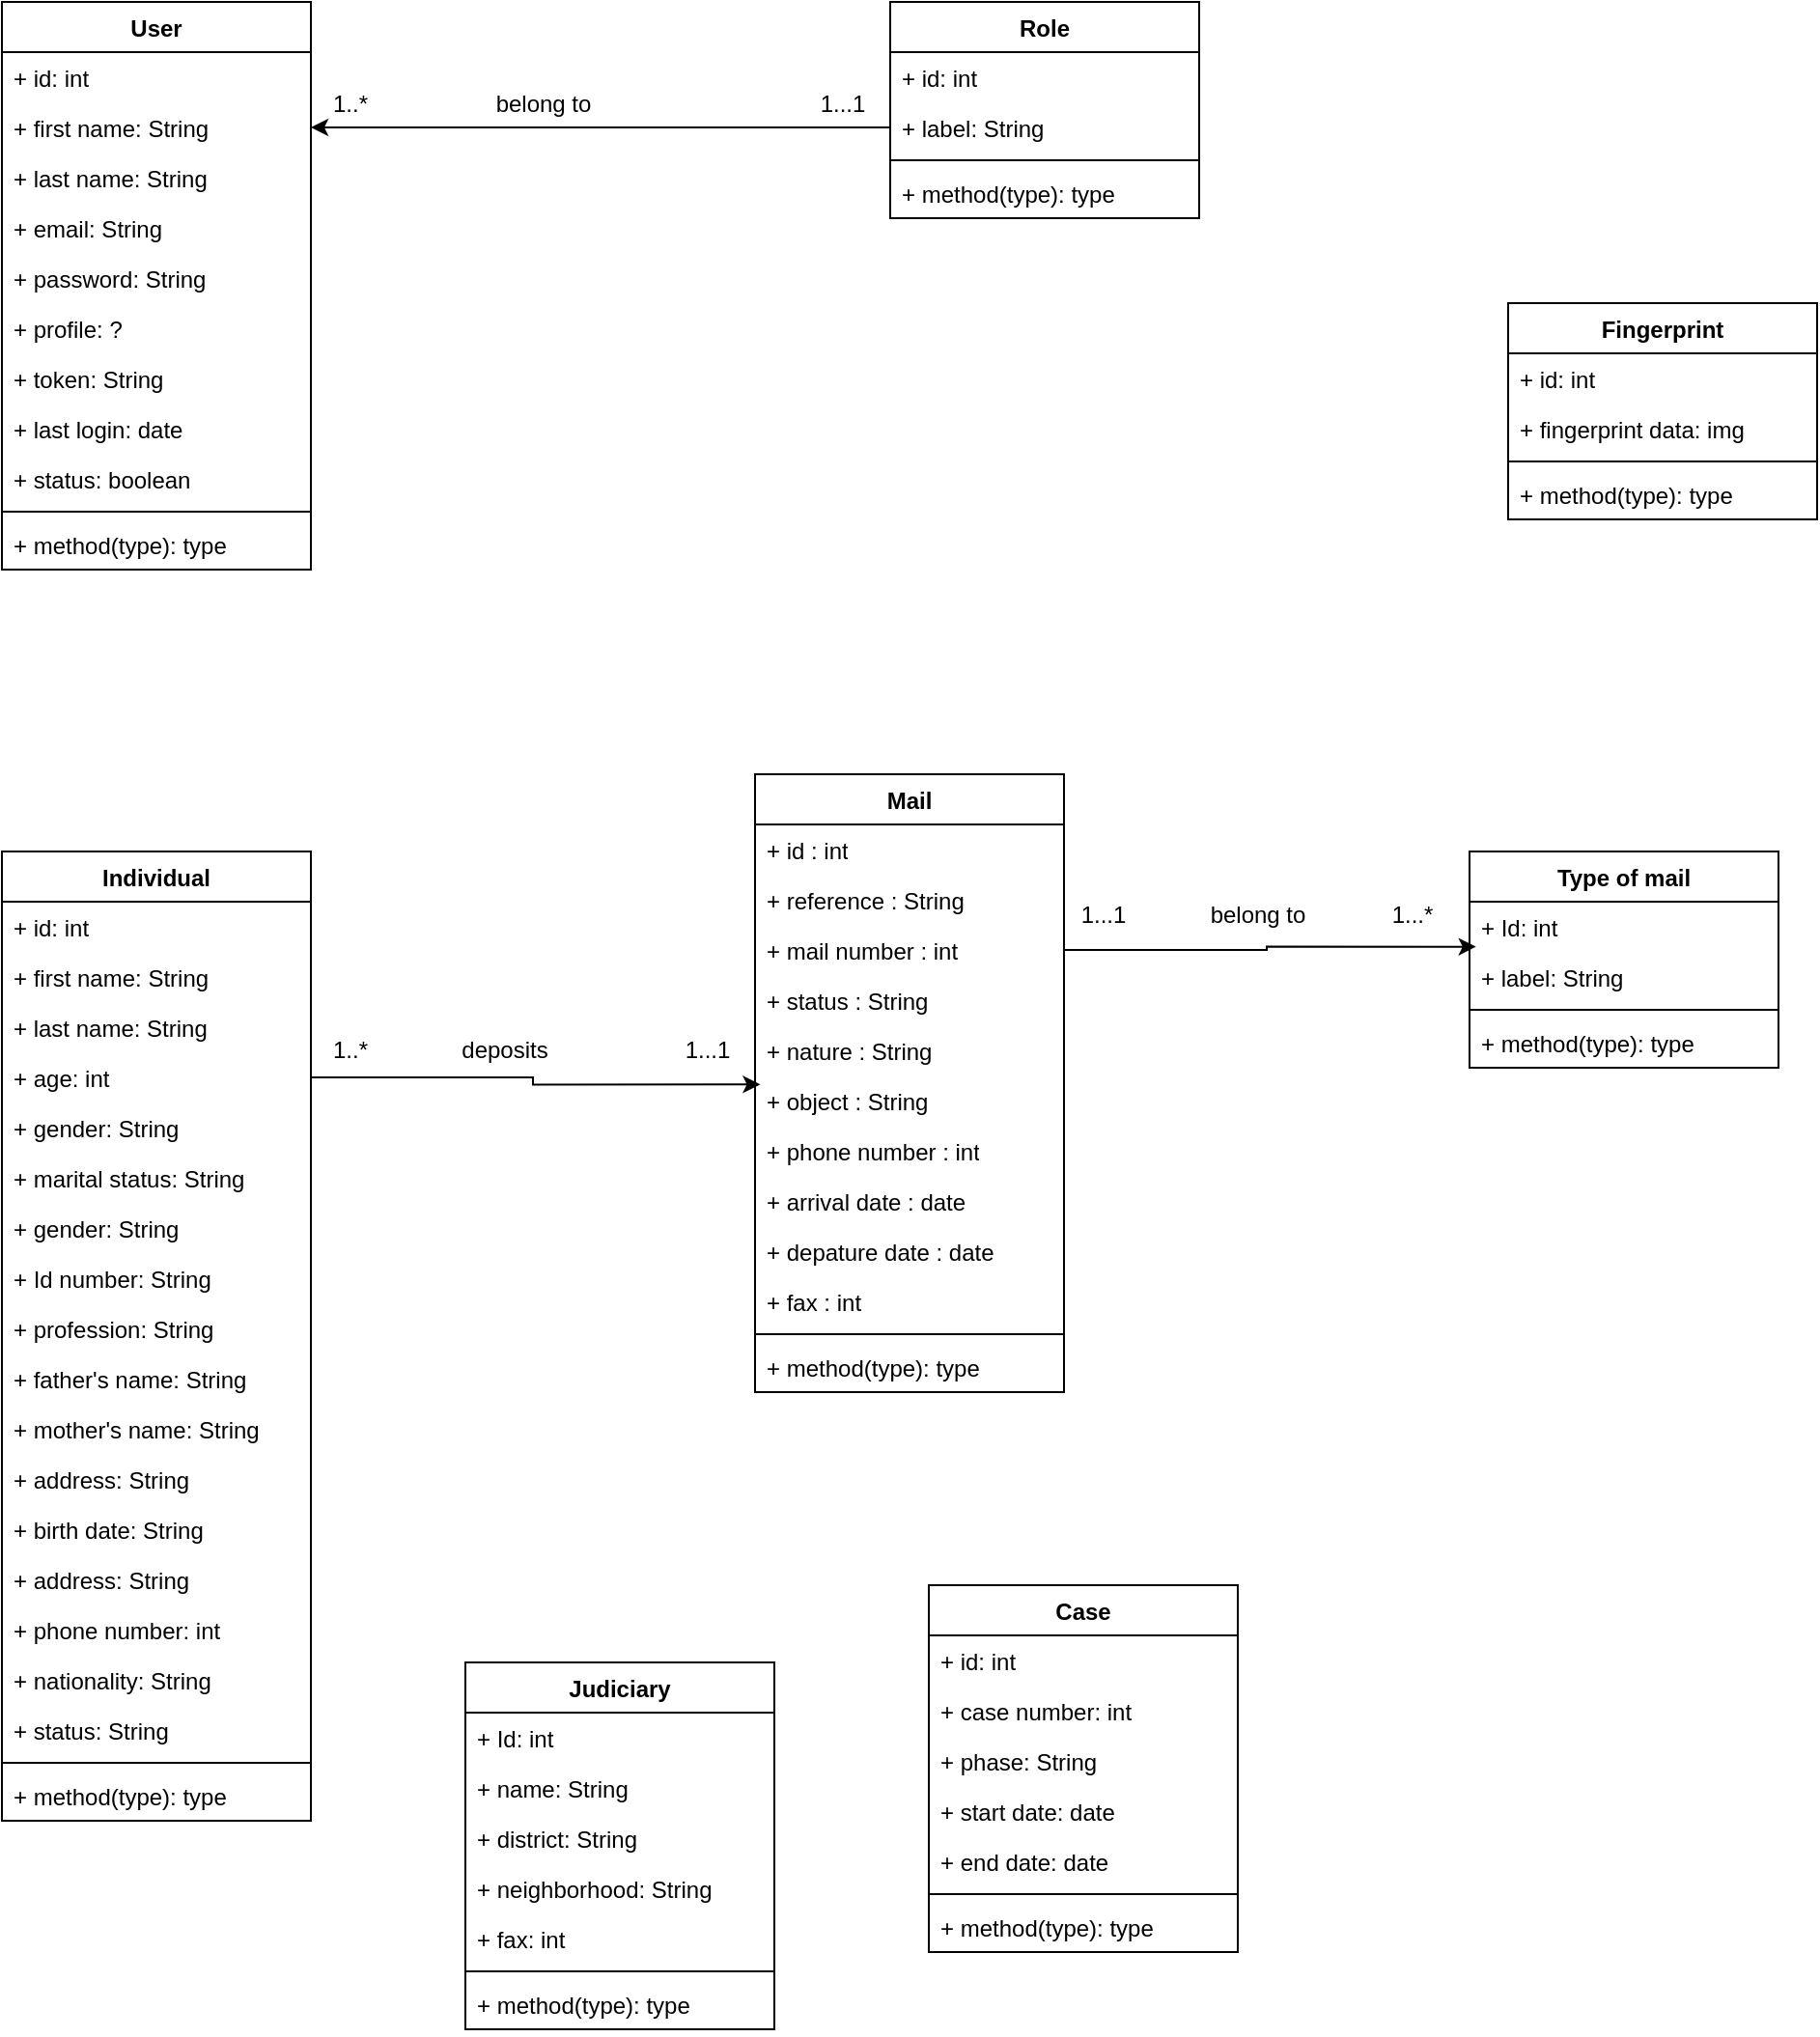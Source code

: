 <mxfile version="24.5.5" type="github">
  <diagram name="Classdigram" id="vn9K8ugdKK19ClH5_ukw">
    <mxGraphModel dx="386" dy="1622" grid="1" gridSize="10" guides="1" tooltips="1" connect="1" arrows="1" fold="1" page="1" pageScale="1" pageWidth="827" pageHeight="1169" math="0" shadow="0">
      <root>
        <mxCell id="0" />
        <mxCell id="1" parent="0" />
        <mxCell id="R2N7xP3j_3x28MJ2ADYX-1" value="User" style="swimlane;fontStyle=1;align=center;verticalAlign=top;childLayout=stackLayout;horizontal=1;startSize=26;horizontalStack=0;resizeParent=1;resizeParentMax=0;resizeLast=0;collapsible=1;marginBottom=0;whiteSpace=wrap;html=1;" vertex="1" parent="1">
          <mxGeometry x="60" y="-110" width="160" height="294" as="geometry" />
        </mxCell>
        <mxCell id="R2N7xP3j_3x28MJ2ADYX-2" value="+ id: int" style="text;strokeColor=none;fillColor=none;align=left;verticalAlign=top;spacingLeft=4;spacingRight=4;overflow=hidden;rotatable=0;points=[[0,0.5],[1,0.5]];portConstraint=eastwest;whiteSpace=wrap;html=1;" vertex="1" parent="R2N7xP3j_3x28MJ2ADYX-1">
          <mxGeometry y="26" width="160" height="26" as="geometry" />
        </mxCell>
        <mxCell id="R2N7xP3j_3x28MJ2ADYX-14" value="+ first name: String" style="text;strokeColor=none;fillColor=none;align=left;verticalAlign=top;spacingLeft=4;spacingRight=4;overflow=hidden;rotatable=0;points=[[0,0.5],[1,0.5]];portConstraint=eastwest;whiteSpace=wrap;html=1;" vertex="1" parent="R2N7xP3j_3x28MJ2ADYX-1">
          <mxGeometry y="52" width="160" height="26" as="geometry" />
        </mxCell>
        <mxCell id="R2N7xP3j_3x28MJ2ADYX-13" value="+ last name: String" style="text;strokeColor=none;fillColor=none;align=left;verticalAlign=top;spacingLeft=4;spacingRight=4;overflow=hidden;rotatable=0;points=[[0,0.5],[1,0.5]];portConstraint=eastwest;whiteSpace=wrap;html=1;" vertex="1" parent="R2N7xP3j_3x28MJ2ADYX-1">
          <mxGeometry y="78" width="160" height="26" as="geometry" />
        </mxCell>
        <mxCell id="R2N7xP3j_3x28MJ2ADYX-17" value="+ email: String" style="text;strokeColor=none;fillColor=none;align=left;verticalAlign=top;spacingLeft=4;spacingRight=4;overflow=hidden;rotatable=0;points=[[0,0.5],[1,0.5]];portConstraint=eastwest;whiteSpace=wrap;html=1;" vertex="1" parent="R2N7xP3j_3x28MJ2ADYX-1">
          <mxGeometry y="104" width="160" height="26" as="geometry" />
        </mxCell>
        <mxCell id="R2N7xP3j_3x28MJ2ADYX-16" value="+ password: String" style="text;strokeColor=none;fillColor=none;align=left;verticalAlign=top;spacingLeft=4;spacingRight=4;overflow=hidden;rotatable=0;points=[[0,0.5],[1,0.5]];portConstraint=eastwest;whiteSpace=wrap;html=1;" vertex="1" parent="R2N7xP3j_3x28MJ2ADYX-1">
          <mxGeometry y="130" width="160" height="26" as="geometry" />
        </mxCell>
        <mxCell id="R2N7xP3j_3x28MJ2ADYX-15" value="+ profile: ?" style="text;strokeColor=none;fillColor=none;align=left;verticalAlign=top;spacingLeft=4;spacingRight=4;overflow=hidden;rotatable=0;points=[[0,0.5],[1,0.5]];portConstraint=eastwest;whiteSpace=wrap;html=1;" vertex="1" parent="R2N7xP3j_3x28MJ2ADYX-1">
          <mxGeometry y="156" width="160" height="26" as="geometry" />
        </mxCell>
        <mxCell id="R2N7xP3j_3x28MJ2ADYX-18" value="+ token: String" style="text;strokeColor=none;fillColor=none;align=left;verticalAlign=top;spacingLeft=4;spacingRight=4;overflow=hidden;rotatable=0;points=[[0,0.5],[1,0.5]];portConstraint=eastwest;whiteSpace=wrap;html=1;" vertex="1" parent="R2N7xP3j_3x28MJ2ADYX-1">
          <mxGeometry y="182" width="160" height="26" as="geometry" />
        </mxCell>
        <mxCell id="R2N7xP3j_3x28MJ2ADYX-20" value="+ last login: date" style="text;strokeColor=none;fillColor=none;align=left;verticalAlign=top;spacingLeft=4;spacingRight=4;overflow=hidden;rotatable=0;points=[[0,0.5],[1,0.5]];portConstraint=eastwest;whiteSpace=wrap;html=1;" vertex="1" parent="R2N7xP3j_3x28MJ2ADYX-1">
          <mxGeometry y="208" width="160" height="26" as="geometry" />
        </mxCell>
        <mxCell id="R2N7xP3j_3x28MJ2ADYX-19" value="+ status: boolean" style="text;strokeColor=none;fillColor=none;align=left;verticalAlign=top;spacingLeft=4;spacingRight=4;overflow=hidden;rotatable=0;points=[[0,0.5],[1,0.5]];portConstraint=eastwest;whiteSpace=wrap;html=1;" vertex="1" parent="R2N7xP3j_3x28MJ2ADYX-1">
          <mxGeometry y="234" width="160" height="26" as="geometry" />
        </mxCell>
        <mxCell id="R2N7xP3j_3x28MJ2ADYX-3" value="" style="line;strokeWidth=1;fillColor=none;align=left;verticalAlign=middle;spacingTop=-1;spacingLeft=3;spacingRight=3;rotatable=0;labelPosition=right;points=[];portConstraint=eastwest;strokeColor=inherit;" vertex="1" parent="R2N7xP3j_3x28MJ2ADYX-1">
          <mxGeometry y="260" width="160" height="8" as="geometry" />
        </mxCell>
        <mxCell id="R2N7xP3j_3x28MJ2ADYX-4" value="+ method(type): type" style="text;strokeColor=none;fillColor=none;align=left;verticalAlign=top;spacingLeft=4;spacingRight=4;overflow=hidden;rotatable=0;points=[[0,0.5],[1,0.5]];portConstraint=eastwest;whiteSpace=wrap;html=1;" vertex="1" parent="R2N7xP3j_3x28MJ2ADYX-1">
          <mxGeometry y="268" width="160" height="26" as="geometry" />
        </mxCell>
        <mxCell id="R2N7xP3j_3x28MJ2ADYX-5" value="Role" style="swimlane;fontStyle=1;align=center;verticalAlign=top;childLayout=stackLayout;horizontal=1;startSize=26;horizontalStack=0;resizeParent=1;resizeParentMax=0;resizeLast=0;collapsible=1;marginBottom=0;whiteSpace=wrap;html=1;" vertex="1" parent="1">
          <mxGeometry x="520" y="-110" width="160" height="112" as="geometry" />
        </mxCell>
        <mxCell id="R2N7xP3j_3x28MJ2ADYX-21" value="+ id: int" style="text;strokeColor=none;fillColor=none;align=left;verticalAlign=top;spacingLeft=4;spacingRight=4;overflow=hidden;rotatable=0;points=[[0,0.5],[1,0.5]];portConstraint=eastwest;whiteSpace=wrap;html=1;" vertex="1" parent="R2N7xP3j_3x28MJ2ADYX-5">
          <mxGeometry y="26" width="160" height="26" as="geometry" />
        </mxCell>
        <mxCell id="R2N7xP3j_3x28MJ2ADYX-6" value="+ label: String" style="text;strokeColor=none;fillColor=none;align=left;verticalAlign=top;spacingLeft=4;spacingRight=4;overflow=hidden;rotatable=0;points=[[0,0.5],[1,0.5]];portConstraint=eastwest;whiteSpace=wrap;html=1;" vertex="1" parent="R2N7xP3j_3x28MJ2ADYX-5">
          <mxGeometry y="52" width="160" height="26" as="geometry" />
        </mxCell>
        <mxCell id="R2N7xP3j_3x28MJ2ADYX-7" value="" style="line;strokeWidth=1;fillColor=none;align=left;verticalAlign=middle;spacingTop=-1;spacingLeft=3;spacingRight=3;rotatable=0;labelPosition=right;points=[];portConstraint=eastwest;strokeColor=inherit;" vertex="1" parent="R2N7xP3j_3x28MJ2ADYX-5">
          <mxGeometry y="78" width="160" height="8" as="geometry" />
        </mxCell>
        <mxCell id="R2N7xP3j_3x28MJ2ADYX-8" value="+ method(type): type" style="text;strokeColor=none;fillColor=none;align=left;verticalAlign=top;spacingLeft=4;spacingRight=4;overflow=hidden;rotatable=0;points=[[0,0.5],[1,0.5]];portConstraint=eastwest;whiteSpace=wrap;html=1;" vertex="1" parent="R2N7xP3j_3x28MJ2ADYX-5">
          <mxGeometry y="86" width="160" height="26" as="geometry" />
        </mxCell>
        <mxCell id="R2N7xP3j_3x28MJ2ADYX-9" value="Individual&lt;div&gt;&lt;br&gt;&lt;/div&gt;" style="swimlane;fontStyle=1;align=center;verticalAlign=top;childLayout=stackLayout;horizontal=1;startSize=26;horizontalStack=0;resizeParent=1;resizeParentMax=0;resizeLast=0;collapsible=1;marginBottom=0;whiteSpace=wrap;html=1;" vertex="1" parent="1">
          <mxGeometry x="60" y="330" width="160" height="502" as="geometry" />
        </mxCell>
        <mxCell id="R2N7xP3j_3x28MJ2ADYX-10" value="+ id: int" style="text;strokeColor=none;fillColor=none;align=left;verticalAlign=top;spacingLeft=4;spacingRight=4;overflow=hidden;rotatable=0;points=[[0,0.5],[1,0.5]];portConstraint=eastwest;whiteSpace=wrap;html=1;" vertex="1" parent="R2N7xP3j_3x28MJ2ADYX-9">
          <mxGeometry y="26" width="160" height="26" as="geometry" />
        </mxCell>
        <mxCell id="R2N7xP3j_3x28MJ2ADYX-27" value="+ first name: String" style="text;strokeColor=none;fillColor=none;align=left;verticalAlign=top;spacingLeft=4;spacingRight=4;overflow=hidden;rotatable=0;points=[[0,0.5],[1,0.5]];portConstraint=eastwest;whiteSpace=wrap;html=1;" vertex="1" parent="R2N7xP3j_3x28MJ2ADYX-9">
          <mxGeometry y="52" width="160" height="26" as="geometry" />
        </mxCell>
        <mxCell id="R2N7xP3j_3x28MJ2ADYX-26" value="+ last name: String" style="text;strokeColor=none;fillColor=none;align=left;verticalAlign=top;spacingLeft=4;spacingRight=4;overflow=hidden;rotatable=0;points=[[0,0.5],[1,0.5]];portConstraint=eastwest;whiteSpace=wrap;html=1;" vertex="1" parent="R2N7xP3j_3x28MJ2ADYX-9">
          <mxGeometry y="78" width="160" height="26" as="geometry" />
        </mxCell>
        <mxCell id="R2N7xP3j_3x28MJ2ADYX-30" value="+ age: int" style="text;strokeColor=none;fillColor=none;align=left;verticalAlign=top;spacingLeft=4;spacingRight=4;overflow=hidden;rotatable=0;points=[[0,0.5],[1,0.5]];portConstraint=eastwest;whiteSpace=wrap;html=1;" vertex="1" parent="R2N7xP3j_3x28MJ2ADYX-9">
          <mxGeometry y="104" width="160" height="26" as="geometry" />
        </mxCell>
        <mxCell id="R2N7xP3j_3x28MJ2ADYX-28" value="+ gender: String" style="text;strokeColor=none;fillColor=none;align=left;verticalAlign=top;spacingLeft=4;spacingRight=4;overflow=hidden;rotatable=0;points=[[0,0.5],[1,0.5]];portConstraint=eastwest;whiteSpace=wrap;html=1;" vertex="1" parent="R2N7xP3j_3x28MJ2ADYX-9">
          <mxGeometry y="130" width="160" height="26" as="geometry" />
        </mxCell>
        <mxCell id="R2N7xP3j_3x28MJ2ADYX-29" value="+ marital status: String" style="text;strokeColor=none;fillColor=none;align=left;verticalAlign=top;spacingLeft=4;spacingRight=4;overflow=hidden;rotatable=0;points=[[0,0.5],[1,0.5]];portConstraint=eastwest;whiteSpace=wrap;html=1;" vertex="1" parent="R2N7xP3j_3x28MJ2ADYX-9">
          <mxGeometry y="156" width="160" height="26" as="geometry" />
        </mxCell>
        <mxCell id="R2N7xP3j_3x28MJ2ADYX-32" value="+ gender: String" style="text;strokeColor=none;fillColor=none;align=left;verticalAlign=top;spacingLeft=4;spacingRight=4;overflow=hidden;rotatable=0;points=[[0,0.5],[1,0.5]];portConstraint=eastwest;whiteSpace=wrap;html=1;" vertex="1" parent="R2N7xP3j_3x28MJ2ADYX-9">
          <mxGeometry y="182" width="160" height="26" as="geometry" />
        </mxCell>
        <mxCell id="R2N7xP3j_3x28MJ2ADYX-33" value="+ Id number: String" style="text;strokeColor=none;fillColor=none;align=left;verticalAlign=top;spacingLeft=4;spacingRight=4;overflow=hidden;rotatable=0;points=[[0,0.5],[1,0.5]];portConstraint=eastwest;whiteSpace=wrap;html=1;" vertex="1" parent="R2N7xP3j_3x28MJ2ADYX-9">
          <mxGeometry y="208" width="160" height="26" as="geometry" />
        </mxCell>
        <mxCell id="R2N7xP3j_3x28MJ2ADYX-31" value="+ profession: String" style="text;strokeColor=none;fillColor=none;align=left;verticalAlign=top;spacingLeft=4;spacingRight=4;overflow=hidden;rotatable=0;points=[[0,0.5],[1,0.5]];portConstraint=eastwest;whiteSpace=wrap;html=1;" vertex="1" parent="R2N7xP3j_3x28MJ2ADYX-9">
          <mxGeometry y="234" width="160" height="26" as="geometry" />
        </mxCell>
        <mxCell id="R2N7xP3j_3x28MJ2ADYX-34" value="+ father&#39;s name: String" style="text;strokeColor=none;fillColor=none;align=left;verticalAlign=top;spacingLeft=4;spacingRight=4;overflow=hidden;rotatable=0;points=[[0,0.5],[1,0.5]];portConstraint=eastwest;whiteSpace=wrap;html=1;" vertex="1" parent="R2N7xP3j_3x28MJ2ADYX-9">
          <mxGeometry y="260" width="160" height="26" as="geometry" />
        </mxCell>
        <mxCell id="R2N7xP3j_3x28MJ2ADYX-38" value="+ mother&#39;s name: String" style="text;strokeColor=none;fillColor=none;align=left;verticalAlign=top;spacingLeft=4;spacingRight=4;overflow=hidden;rotatable=0;points=[[0,0.5],[1,0.5]];portConstraint=eastwest;whiteSpace=wrap;html=1;" vertex="1" parent="R2N7xP3j_3x28MJ2ADYX-9">
          <mxGeometry y="286" width="160" height="26" as="geometry" />
        </mxCell>
        <mxCell id="R2N7xP3j_3x28MJ2ADYX-37" value="+ address: String" style="text;strokeColor=none;fillColor=none;align=left;verticalAlign=top;spacingLeft=4;spacingRight=4;overflow=hidden;rotatable=0;points=[[0,0.5],[1,0.5]];portConstraint=eastwest;whiteSpace=wrap;html=1;" vertex="1" parent="R2N7xP3j_3x28MJ2ADYX-9">
          <mxGeometry y="312" width="160" height="26" as="geometry" />
        </mxCell>
        <mxCell id="R2N7xP3j_3x28MJ2ADYX-36" value="+ birth date: String" style="text;strokeColor=none;fillColor=none;align=left;verticalAlign=top;spacingLeft=4;spacingRight=4;overflow=hidden;rotatable=0;points=[[0,0.5],[1,0.5]];portConstraint=eastwest;whiteSpace=wrap;html=1;" vertex="1" parent="R2N7xP3j_3x28MJ2ADYX-9">
          <mxGeometry y="338" width="160" height="26" as="geometry" />
        </mxCell>
        <mxCell id="R2N7xP3j_3x28MJ2ADYX-40" value="+ address: String" style="text;strokeColor=none;fillColor=none;align=left;verticalAlign=top;spacingLeft=4;spacingRight=4;overflow=hidden;rotatable=0;points=[[0,0.5],[1,0.5]];portConstraint=eastwest;whiteSpace=wrap;html=1;" vertex="1" parent="R2N7xP3j_3x28MJ2ADYX-9">
          <mxGeometry y="364" width="160" height="26" as="geometry" />
        </mxCell>
        <mxCell id="R2N7xP3j_3x28MJ2ADYX-41" value="+ phone number: int" style="text;strokeColor=none;fillColor=none;align=left;verticalAlign=top;spacingLeft=4;spacingRight=4;overflow=hidden;rotatable=0;points=[[0,0.5],[1,0.5]];portConstraint=eastwest;whiteSpace=wrap;html=1;" vertex="1" parent="R2N7xP3j_3x28MJ2ADYX-9">
          <mxGeometry y="390" width="160" height="26" as="geometry" />
        </mxCell>
        <mxCell id="R2N7xP3j_3x28MJ2ADYX-39" value="+ nationality: String" style="text;strokeColor=none;fillColor=none;align=left;verticalAlign=top;spacingLeft=4;spacingRight=4;overflow=hidden;rotatable=0;points=[[0,0.5],[1,0.5]];portConstraint=eastwest;whiteSpace=wrap;html=1;" vertex="1" parent="R2N7xP3j_3x28MJ2ADYX-9">
          <mxGeometry y="416" width="160" height="26" as="geometry" />
        </mxCell>
        <mxCell id="R2N7xP3j_3x28MJ2ADYX-35" value="+ status: String" style="text;strokeColor=none;fillColor=none;align=left;verticalAlign=top;spacingLeft=4;spacingRight=4;overflow=hidden;rotatable=0;points=[[0,0.5],[1,0.5]];portConstraint=eastwest;whiteSpace=wrap;html=1;" vertex="1" parent="R2N7xP3j_3x28MJ2ADYX-9">
          <mxGeometry y="442" width="160" height="26" as="geometry" />
        </mxCell>
        <mxCell id="R2N7xP3j_3x28MJ2ADYX-11" value="" style="line;strokeWidth=1;fillColor=none;align=left;verticalAlign=middle;spacingTop=-1;spacingLeft=3;spacingRight=3;rotatable=0;labelPosition=right;points=[];portConstraint=eastwest;strokeColor=inherit;" vertex="1" parent="R2N7xP3j_3x28MJ2ADYX-9">
          <mxGeometry y="468" width="160" height="8" as="geometry" />
        </mxCell>
        <mxCell id="R2N7xP3j_3x28MJ2ADYX-12" value="+ method(type): type" style="text;strokeColor=none;fillColor=none;align=left;verticalAlign=top;spacingLeft=4;spacingRight=4;overflow=hidden;rotatable=0;points=[[0,0.5],[1,0.5]];portConstraint=eastwest;whiteSpace=wrap;html=1;" vertex="1" parent="R2N7xP3j_3x28MJ2ADYX-9">
          <mxGeometry y="476" width="160" height="26" as="geometry" />
        </mxCell>
        <mxCell id="R2N7xP3j_3x28MJ2ADYX-22" style="edgeStyle=orthogonalEdgeStyle;rounded=0;orthogonalLoop=1;jettySize=auto;html=1;" edge="1" parent="1" source="R2N7xP3j_3x28MJ2ADYX-6" target="R2N7xP3j_3x28MJ2ADYX-14">
          <mxGeometry relative="1" as="geometry">
            <mxPoint x="230" y="-47" as="targetPoint" />
          </mxGeometry>
        </mxCell>
        <mxCell id="R2N7xP3j_3x28MJ2ADYX-23" value="1..*" style="text;html=1;align=center;verticalAlign=middle;resizable=0;points=[];autosize=1;strokeColor=none;fillColor=none;" vertex="1" parent="1">
          <mxGeometry x="220" y="-72" width="40" height="30" as="geometry" />
        </mxCell>
        <mxCell id="R2N7xP3j_3x28MJ2ADYX-24" value="1...1" style="text;html=1;align=center;verticalAlign=middle;resizable=0;points=[];autosize=1;strokeColor=none;fillColor=none;" vertex="1" parent="1">
          <mxGeometry x="470" y="-72" width="50" height="30" as="geometry" />
        </mxCell>
        <mxCell id="R2N7xP3j_3x28MJ2ADYX-42" value="Fingerprint" style="swimlane;fontStyle=1;align=center;verticalAlign=top;childLayout=stackLayout;horizontal=1;startSize=26;horizontalStack=0;resizeParent=1;resizeParentMax=0;resizeLast=0;collapsible=1;marginBottom=0;whiteSpace=wrap;html=1;" vertex="1" parent="1">
          <mxGeometry x="840" y="46" width="160" height="112" as="geometry" />
        </mxCell>
        <mxCell id="R2N7xP3j_3x28MJ2ADYX-43" value="+ id: int" style="text;strokeColor=none;fillColor=none;align=left;verticalAlign=top;spacingLeft=4;spacingRight=4;overflow=hidden;rotatable=0;points=[[0,0.5],[1,0.5]];portConstraint=eastwest;whiteSpace=wrap;html=1;" vertex="1" parent="R2N7xP3j_3x28MJ2ADYX-42">
          <mxGeometry y="26" width="160" height="26" as="geometry" />
        </mxCell>
        <mxCell id="R2N7xP3j_3x28MJ2ADYX-50" value="+ fingerprint data: img&amp;nbsp;" style="text;strokeColor=none;fillColor=none;align=left;verticalAlign=top;spacingLeft=4;spacingRight=4;overflow=hidden;rotatable=0;points=[[0,0.5],[1,0.5]];portConstraint=eastwest;whiteSpace=wrap;html=1;" vertex="1" parent="R2N7xP3j_3x28MJ2ADYX-42">
          <mxGeometry y="52" width="160" height="26" as="geometry" />
        </mxCell>
        <mxCell id="R2N7xP3j_3x28MJ2ADYX-44" value="" style="line;strokeWidth=1;fillColor=none;align=left;verticalAlign=middle;spacingTop=-1;spacingLeft=3;spacingRight=3;rotatable=0;labelPosition=right;points=[];portConstraint=eastwest;strokeColor=inherit;" vertex="1" parent="R2N7xP3j_3x28MJ2ADYX-42">
          <mxGeometry y="78" width="160" height="8" as="geometry" />
        </mxCell>
        <mxCell id="R2N7xP3j_3x28MJ2ADYX-45" value="+ method(type): type" style="text;strokeColor=none;fillColor=none;align=left;verticalAlign=top;spacingLeft=4;spacingRight=4;overflow=hidden;rotatable=0;points=[[0,0.5],[1,0.5]];portConstraint=eastwest;whiteSpace=wrap;html=1;" vertex="1" parent="R2N7xP3j_3x28MJ2ADYX-42">
          <mxGeometry y="86" width="160" height="26" as="geometry" />
        </mxCell>
        <mxCell id="R2N7xP3j_3x28MJ2ADYX-46" value="Type of mail" style="swimlane;fontStyle=1;align=center;verticalAlign=top;childLayout=stackLayout;horizontal=1;startSize=26;horizontalStack=0;resizeParent=1;resizeParentMax=0;resizeLast=0;collapsible=1;marginBottom=0;whiteSpace=wrap;html=1;" vertex="1" parent="1">
          <mxGeometry x="820" y="330" width="160" height="112" as="geometry" />
        </mxCell>
        <mxCell id="R2N7xP3j_3x28MJ2ADYX-47" value="+ Id: int" style="text;strokeColor=none;fillColor=none;align=left;verticalAlign=top;spacingLeft=4;spacingRight=4;overflow=hidden;rotatable=0;points=[[0,0.5],[1,0.5]];portConstraint=eastwest;whiteSpace=wrap;html=1;" vertex="1" parent="R2N7xP3j_3x28MJ2ADYX-46">
          <mxGeometry y="26" width="160" height="26" as="geometry" />
        </mxCell>
        <mxCell id="R2N7xP3j_3x28MJ2ADYX-51" value="+ label: String" style="text;strokeColor=none;fillColor=none;align=left;verticalAlign=top;spacingLeft=4;spacingRight=4;overflow=hidden;rotatable=0;points=[[0,0.5],[1,0.5]];portConstraint=eastwest;whiteSpace=wrap;html=1;" vertex="1" parent="R2N7xP3j_3x28MJ2ADYX-46">
          <mxGeometry y="52" width="160" height="26" as="geometry" />
        </mxCell>
        <mxCell id="R2N7xP3j_3x28MJ2ADYX-48" value="" style="line;strokeWidth=1;fillColor=none;align=left;verticalAlign=middle;spacingTop=-1;spacingLeft=3;spacingRight=3;rotatable=0;labelPosition=right;points=[];portConstraint=eastwest;strokeColor=inherit;" vertex="1" parent="R2N7xP3j_3x28MJ2ADYX-46">
          <mxGeometry y="78" width="160" height="8" as="geometry" />
        </mxCell>
        <mxCell id="R2N7xP3j_3x28MJ2ADYX-49" value="+ method(type): type" style="text;strokeColor=none;fillColor=none;align=left;verticalAlign=top;spacingLeft=4;spacingRight=4;overflow=hidden;rotatable=0;points=[[0,0.5],[1,0.5]];portConstraint=eastwest;whiteSpace=wrap;html=1;" vertex="1" parent="R2N7xP3j_3x28MJ2ADYX-46">
          <mxGeometry y="86" width="160" height="26" as="geometry" />
        </mxCell>
        <mxCell id="R2N7xP3j_3x28MJ2ADYX-52" value="Judiciary" style="swimlane;fontStyle=1;align=center;verticalAlign=top;childLayout=stackLayout;horizontal=1;startSize=26;horizontalStack=0;resizeParent=1;resizeParentMax=0;resizeLast=0;collapsible=1;marginBottom=0;whiteSpace=wrap;html=1;" vertex="1" parent="1">
          <mxGeometry x="300" y="750" width="160" height="190" as="geometry" />
        </mxCell>
        <mxCell id="R2N7xP3j_3x28MJ2ADYX-56" value="+ Id: int" style="text;strokeColor=none;fillColor=none;align=left;verticalAlign=top;spacingLeft=4;spacingRight=4;overflow=hidden;rotatable=0;points=[[0,0.5],[1,0.5]];portConstraint=eastwest;whiteSpace=wrap;html=1;" vertex="1" parent="R2N7xP3j_3x28MJ2ADYX-52">
          <mxGeometry y="26" width="160" height="26" as="geometry" />
        </mxCell>
        <mxCell id="R2N7xP3j_3x28MJ2ADYX-53" value="+ name: String" style="text;strokeColor=none;fillColor=none;align=left;verticalAlign=top;spacingLeft=4;spacingRight=4;overflow=hidden;rotatable=0;points=[[0,0.5],[1,0.5]];portConstraint=eastwest;whiteSpace=wrap;html=1;" vertex="1" parent="R2N7xP3j_3x28MJ2ADYX-52">
          <mxGeometry y="52" width="160" height="26" as="geometry" />
        </mxCell>
        <mxCell id="R2N7xP3j_3x28MJ2ADYX-58" value="+ district: String" style="text;strokeColor=none;fillColor=none;align=left;verticalAlign=top;spacingLeft=4;spacingRight=4;overflow=hidden;rotatable=0;points=[[0,0.5],[1,0.5]];portConstraint=eastwest;whiteSpace=wrap;html=1;" vertex="1" parent="R2N7xP3j_3x28MJ2ADYX-52">
          <mxGeometry y="78" width="160" height="26" as="geometry" />
        </mxCell>
        <mxCell id="R2N7xP3j_3x28MJ2ADYX-57" value="+ neighborhood: String" style="text;strokeColor=none;fillColor=none;align=left;verticalAlign=top;spacingLeft=4;spacingRight=4;overflow=hidden;rotatable=0;points=[[0,0.5],[1,0.5]];portConstraint=eastwest;whiteSpace=wrap;html=1;" vertex="1" parent="R2N7xP3j_3x28MJ2ADYX-52">
          <mxGeometry y="104" width="160" height="26" as="geometry" />
        </mxCell>
        <mxCell id="R2N7xP3j_3x28MJ2ADYX-59" value="+ fax: int" style="text;strokeColor=none;fillColor=none;align=left;verticalAlign=top;spacingLeft=4;spacingRight=4;overflow=hidden;rotatable=0;points=[[0,0.5],[1,0.5]];portConstraint=eastwest;whiteSpace=wrap;html=1;" vertex="1" parent="R2N7xP3j_3x28MJ2ADYX-52">
          <mxGeometry y="130" width="160" height="26" as="geometry" />
        </mxCell>
        <mxCell id="R2N7xP3j_3x28MJ2ADYX-54" value="" style="line;strokeWidth=1;fillColor=none;align=left;verticalAlign=middle;spacingTop=-1;spacingLeft=3;spacingRight=3;rotatable=0;labelPosition=right;points=[];portConstraint=eastwest;strokeColor=inherit;" vertex="1" parent="R2N7xP3j_3x28MJ2ADYX-52">
          <mxGeometry y="156" width="160" height="8" as="geometry" />
        </mxCell>
        <mxCell id="R2N7xP3j_3x28MJ2ADYX-55" value="+ method(type): type" style="text;strokeColor=none;fillColor=none;align=left;verticalAlign=top;spacingLeft=4;spacingRight=4;overflow=hidden;rotatable=0;points=[[0,0.5],[1,0.5]];portConstraint=eastwest;whiteSpace=wrap;html=1;" vertex="1" parent="R2N7xP3j_3x28MJ2ADYX-52">
          <mxGeometry y="164" width="160" height="26" as="geometry" />
        </mxCell>
        <mxCell id="R2N7xP3j_3x28MJ2ADYX-60" value="Case" style="swimlane;fontStyle=1;align=center;verticalAlign=top;childLayout=stackLayout;horizontal=1;startSize=26;horizontalStack=0;resizeParent=1;resizeParentMax=0;resizeLast=0;collapsible=1;marginBottom=0;whiteSpace=wrap;html=1;" vertex="1" parent="1">
          <mxGeometry x="540" y="710" width="160" height="190" as="geometry" />
        </mxCell>
        <mxCell id="R2N7xP3j_3x28MJ2ADYX-61" value="+ id: int" style="text;strokeColor=none;fillColor=none;align=left;verticalAlign=top;spacingLeft=4;spacingRight=4;overflow=hidden;rotatable=0;points=[[0,0.5],[1,0.5]];portConstraint=eastwest;whiteSpace=wrap;html=1;" vertex="1" parent="R2N7xP3j_3x28MJ2ADYX-60">
          <mxGeometry y="26" width="160" height="26" as="geometry" />
        </mxCell>
        <mxCell id="R2N7xP3j_3x28MJ2ADYX-72" value="+ case number: int" style="text;strokeColor=none;fillColor=none;align=left;verticalAlign=top;spacingLeft=4;spacingRight=4;overflow=hidden;rotatable=0;points=[[0,0.5],[1,0.5]];portConstraint=eastwest;whiteSpace=wrap;html=1;" vertex="1" parent="R2N7xP3j_3x28MJ2ADYX-60">
          <mxGeometry y="52" width="160" height="26" as="geometry" />
        </mxCell>
        <mxCell id="R2N7xP3j_3x28MJ2ADYX-64" value="+ phase: String" style="text;strokeColor=none;fillColor=none;align=left;verticalAlign=top;spacingLeft=4;spacingRight=4;overflow=hidden;rotatable=0;points=[[0,0.5],[1,0.5]];portConstraint=eastwest;whiteSpace=wrap;html=1;" vertex="1" parent="R2N7xP3j_3x28MJ2ADYX-60">
          <mxGeometry y="78" width="160" height="26" as="geometry" />
        </mxCell>
        <mxCell id="R2N7xP3j_3x28MJ2ADYX-65" value="+ start date: date" style="text;strokeColor=none;fillColor=none;align=left;verticalAlign=top;spacingLeft=4;spacingRight=4;overflow=hidden;rotatable=0;points=[[0,0.5],[1,0.5]];portConstraint=eastwest;whiteSpace=wrap;html=1;" vertex="1" parent="R2N7xP3j_3x28MJ2ADYX-60">
          <mxGeometry y="104" width="160" height="26" as="geometry" />
        </mxCell>
        <mxCell id="R2N7xP3j_3x28MJ2ADYX-73" value="+ end date: date" style="text;strokeColor=none;fillColor=none;align=left;verticalAlign=top;spacingLeft=4;spacingRight=4;overflow=hidden;rotatable=0;points=[[0,0.5],[1,0.5]];portConstraint=eastwest;whiteSpace=wrap;html=1;" vertex="1" parent="R2N7xP3j_3x28MJ2ADYX-60">
          <mxGeometry y="130" width="160" height="26" as="geometry" />
        </mxCell>
        <mxCell id="R2N7xP3j_3x28MJ2ADYX-62" value="" style="line;strokeWidth=1;fillColor=none;align=left;verticalAlign=middle;spacingTop=-1;spacingLeft=3;spacingRight=3;rotatable=0;labelPosition=right;points=[];portConstraint=eastwest;strokeColor=inherit;" vertex="1" parent="R2N7xP3j_3x28MJ2ADYX-60">
          <mxGeometry y="156" width="160" height="8" as="geometry" />
        </mxCell>
        <mxCell id="R2N7xP3j_3x28MJ2ADYX-63" value="+ method(type): type" style="text;strokeColor=none;fillColor=none;align=left;verticalAlign=top;spacingLeft=4;spacingRight=4;overflow=hidden;rotatable=0;points=[[0,0.5],[1,0.5]];portConstraint=eastwest;whiteSpace=wrap;html=1;" vertex="1" parent="R2N7xP3j_3x28MJ2ADYX-60">
          <mxGeometry y="164" width="160" height="26" as="geometry" />
        </mxCell>
        <mxCell id="R2N7xP3j_3x28MJ2ADYX-74" value="Mail" style="swimlane;fontStyle=1;align=center;verticalAlign=top;childLayout=stackLayout;horizontal=1;startSize=26;horizontalStack=0;resizeParent=1;resizeParentMax=0;resizeLast=0;collapsible=1;marginBottom=0;whiteSpace=wrap;html=1;" vertex="1" parent="1">
          <mxGeometry x="450" y="290" width="160" height="320" as="geometry" />
        </mxCell>
        <mxCell id="R2N7xP3j_3x28MJ2ADYX-75" value="+ id : int" style="text;strokeColor=none;fillColor=none;align=left;verticalAlign=top;spacingLeft=4;spacingRight=4;overflow=hidden;rotatable=0;points=[[0,0.5],[1,0.5]];portConstraint=eastwest;whiteSpace=wrap;html=1;" vertex="1" parent="R2N7xP3j_3x28MJ2ADYX-74">
          <mxGeometry y="26" width="160" height="26" as="geometry" />
        </mxCell>
        <mxCell id="R2N7xP3j_3x28MJ2ADYX-78" value="+ reference : String" style="text;strokeColor=none;fillColor=none;align=left;verticalAlign=top;spacingLeft=4;spacingRight=4;overflow=hidden;rotatable=0;points=[[0,0.5],[1,0.5]];portConstraint=eastwest;whiteSpace=wrap;html=1;" vertex="1" parent="R2N7xP3j_3x28MJ2ADYX-74">
          <mxGeometry y="52" width="160" height="26" as="geometry" />
        </mxCell>
        <mxCell id="R2N7xP3j_3x28MJ2ADYX-79" value="+ mail number : int" style="text;strokeColor=none;fillColor=none;align=left;verticalAlign=top;spacingLeft=4;spacingRight=4;overflow=hidden;rotatable=0;points=[[0,0.5],[1,0.5]];portConstraint=eastwest;whiteSpace=wrap;html=1;" vertex="1" parent="R2N7xP3j_3x28MJ2ADYX-74">
          <mxGeometry y="78" width="160" height="26" as="geometry" />
        </mxCell>
        <mxCell id="R2N7xP3j_3x28MJ2ADYX-82" value="+ status : String" style="text;strokeColor=none;fillColor=none;align=left;verticalAlign=top;spacingLeft=4;spacingRight=4;overflow=hidden;rotatable=0;points=[[0,0.5],[1,0.5]];portConstraint=eastwest;whiteSpace=wrap;html=1;" vertex="1" parent="R2N7xP3j_3x28MJ2ADYX-74">
          <mxGeometry y="104" width="160" height="26" as="geometry" />
        </mxCell>
        <mxCell id="R2N7xP3j_3x28MJ2ADYX-81" value="+ nature : String" style="text;strokeColor=none;fillColor=none;align=left;verticalAlign=top;spacingLeft=4;spacingRight=4;overflow=hidden;rotatable=0;points=[[0,0.5],[1,0.5]];portConstraint=eastwest;whiteSpace=wrap;html=1;" vertex="1" parent="R2N7xP3j_3x28MJ2ADYX-74">
          <mxGeometry y="130" width="160" height="26" as="geometry" />
        </mxCell>
        <mxCell id="R2N7xP3j_3x28MJ2ADYX-80" value="+ object : String" style="text;strokeColor=none;fillColor=none;align=left;verticalAlign=top;spacingLeft=4;spacingRight=4;overflow=hidden;rotatable=0;points=[[0,0.5],[1,0.5]];portConstraint=eastwest;whiteSpace=wrap;html=1;" vertex="1" parent="R2N7xP3j_3x28MJ2ADYX-74">
          <mxGeometry y="156" width="160" height="26" as="geometry" />
        </mxCell>
        <mxCell id="R2N7xP3j_3x28MJ2ADYX-85" value="+ phone number : int" style="text;strokeColor=none;fillColor=none;align=left;verticalAlign=top;spacingLeft=4;spacingRight=4;overflow=hidden;rotatable=0;points=[[0,0.5],[1,0.5]];portConstraint=eastwest;whiteSpace=wrap;html=1;" vertex="1" parent="R2N7xP3j_3x28MJ2ADYX-74">
          <mxGeometry y="182" width="160" height="26" as="geometry" />
        </mxCell>
        <mxCell id="R2N7xP3j_3x28MJ2ADYX-83" value="+ arrival date : date" style="text;strokeColor=none;fillColor=none;align=left;verticalAlign=top;spacingLeft=4;spacingRight=4;overflow=hidden;rotatable=0;points=[[0,0.5],[1,0.5]];portConstraint=eastwest;whiteSpace=wrap;html=1;" vertex="1" parent="R2N7xP3j_3x28MJ2ADYX-74">
          <mxGeometry y="208" width="160" height="26" as="geometry" />
        </mxCell>
        <mxCell id="R2N7xP3j_3x28MJ2ADYX-84" value="+ depature date : date" style="text;strokeColor=none;fillColor=none;align=left;verticalAlign=top;spacingLeft=4;spacingRight=4;overflow=hidden;rotatable=0;points=[[0,0.5],[1,0.5]];portConstraint=eastwest;whiteSpace=wrap;html=1;" vertex="1" parent="R2N7xP3j_3x28MJ2ADYX-74">
          <mxGeometry y="234" width="160" height="26" as="geometry" />
        </mxCell>
        <mxCell id="R2N7xP3j_3x28MJ2ADYX-86" value="+ fax : int" style="text;strokeColor=none;fillColor=none;align=left;verticalAlign=top;spacingLeft=4;spacingRight=4;overflow=hidden;rotatable=0;points=[[0,0.5],[1,0.5]];portConstraint=eastwest;whiteSpace=wrap;html=1;" vertex="1" parent="R2N7xP3j_3x28MJ2ADYX-74">
          <mxGeometry y="260" width="160" height="26" as="geometry" />
        </mxCell>
        <mxCell id="R2N7xP3j_3x28MJ2ADYX-76" value="" style="line;strokeWidth=1;fillColor=none;align=left;verticalAlign=middle;spacingTop=-1;spacingLeft=3;spacingRight=3;rotatable=0;labelPosition=right;points=[];portConstraint=eastwest;strokeColor=inherit;" vertex="1" parent="R2N7xP3j_3x28MJ2ADYX-74">
          <mxGeometry y="286" width="160" height="8" as="geometry" />
        </mxCell>
        <mxCell id="R2N7xP3j_3x28MJ2ADYX-77" value="+ method(type): type" style="text;strokeColor=none;fillColor=none;align=left;verticalAlign=top;spacingLeft=4;spacingRight=4;overflow=hidden;rotatable=0;points=[[0,0.5],[1,0.5]];portConstraint=eastwest;whiteSpace=wrap;html=1;" vertex="1" parent="R2N7xP3j_3x28MJ2ADYX-74">
          <mxGeometry y="294" width="160" height="26" as="geometry" />
        </mxCell>
        <mxCell id="R2N7xP3j_3x28MJ2ADYX-87" style="edgeStyle=orthogonalEdgeStyle;rounded=0;orthogonalLoop=1;jettySize=auto;html=1;entryX=0.017;entryY=0.179;entryDx=0;entryDy=0;entryPerimeter=0;" edge="1" parent="1" source="R2N7xP3j_3x28MJ2ADYX-30" target="R2N7xP3j_3x28MJ2ADYX-80">
          <mxGeometry relative="1" as="geometry" />
        </mxCell>
        <mxCell id="R2N7xP3j_3x28MJ2ADYX-88" value="1..*" style="text;html=1;align=center;verticalAlign=middle;resizable=0;points=[];autosize=1;strokeColor=none;fillColor=none;" vertex="1" parent="1">
          <mxGeometry x="220" y="418" width="40" height="30" as="geometry" />
        </mxCell>
        <mxCell id="R2N7xP3j_3x28MJ2ADYX-89" value="1...1" style="text;html=1;align=center;verticalAlign=middle;resizable=0;points=[];autosize=1;strokeColor=none;fillColor=none;" vertex="1" parent="1">
          <mxGeometry x="400" y="418" width="50" height="30" as="geometry" />
        </mxCell>
        <mxCell id="R2N7xP3j_3x28MJ2ADYX-90" value="deposits" style="text;html=1;align=center;verticalAlign=middle;resizable=0;points=[];autosize=1;strokeColor=none;fillColor=none;" vertex="1" parent="1">
          <mxGeometry x="285" y="418" width="70" height="30" as="geometry" />
        </mxCell>
        <mxCell id="R2N7xP3j_3x28MJ2ADYX-91" value="belong to" style="text;html=1;align=center;verticalAlign=middle;resizable=0;points=[];autosize=1;strokeColor=none;fillColor=none;" vertex="1" parent="1">
          <mxGeometry x="305" y="-72" width="70" height="30" as="geometry" />
        </mxCell>
        <mxCell id="R2N7xP3j_3x28MJ2ADYX-92" style="edgeStyle=orthogonalEdgeStyle;rounded=0;orthogonalLoop=1;jettySize=auto;html=1;entryX=0.021;entryY=-0.103;entryDx=0;entryDy=0;entryPerimeter=0;exitX=1;exitY=0.5;exitDx=0;exitDy=0;" edge="1" parent="1" source="R2N7xP3j_3x28MJ2ADYX-79" target="R2N7xP3j_3x28MJ2ADYX-51">
          <mxGeometry relative="1" as="geometry">
            <mxPoint x="600" y="370" as="sourcePoint" />
            <mxPoint x="800" y="418" as="targetPoint" />
          </mxGeometry>
        </mxCell>
        <mxCell id="R2N7xP3j_3x28MJ2ADYX-93" value="1...1" style="text;html=1;align=center;verticalAlign=middle;resizable=0;points=[];autosize=1;strokeColor=none;fillColor=none;" vertex="1" parent="1">
          <mxGeometry x="605" y="348" width="50" height="30" as="geometry" />
        </mxCell>
        <mxCell id="R2N7xP3j_3x28MJ2ADYX-94" value="1...*" style="text;html=1;align=center;verticalAlign=middle;resizable=0;points=[];autosize=1;strokeColor=none;fillColor=none;" vertex="1" parent="1">
          <mxGeometry x="770" y="348" width="40" height="30" as="geometry" />
        </mxCell>
        <mxCell id="R2N7xP3j_3x28MJ2ADYX-95" value="belong to" style="text;html=1;align=center;verticalAlign=middle;resizable=0;points=[];autosize=1;strokeColor=none;fillColor=none;" vertex="1" parent="1">
          <mxGeometry x="675" y="348" width="70" height="30" as="geometry" />
        </mxCell>
      </root>
    </mxGraphModel>
  </diagram>
</mxfile>
